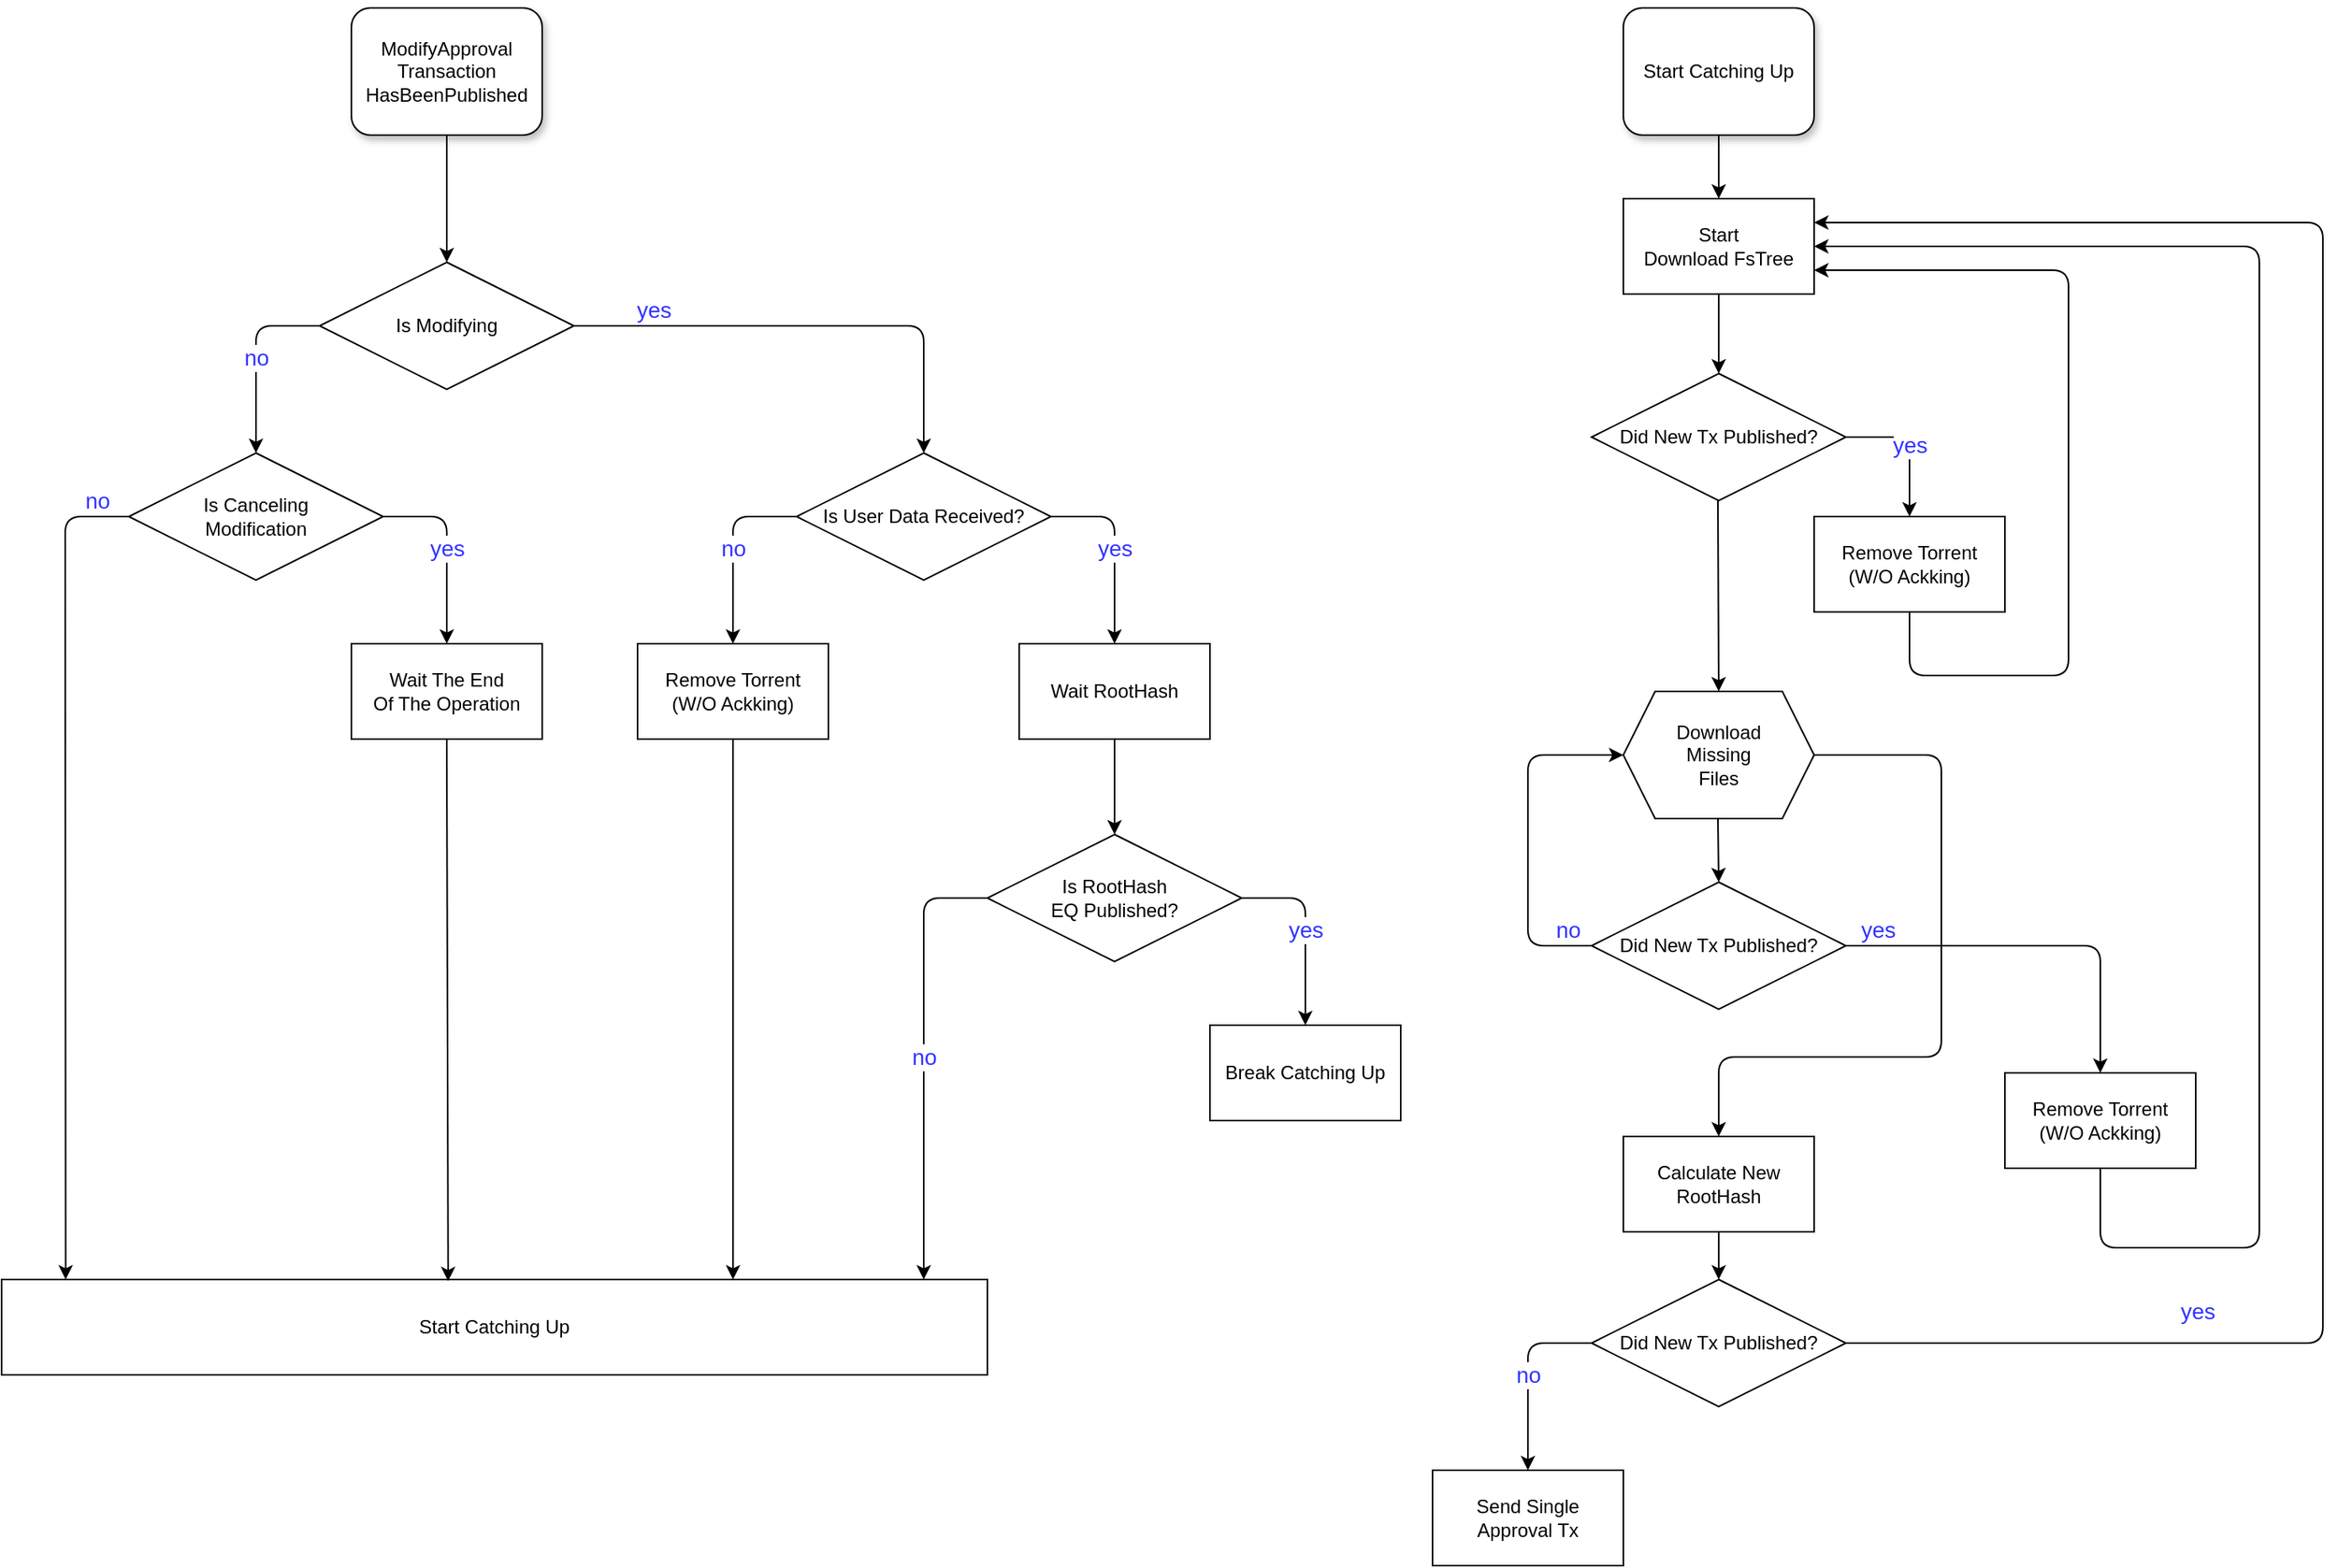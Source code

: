 <mxfile version="15.7.3" type="device"><diagram id="3hxzyZlekJFAknyL-_68" name="Page-1"><mxGraphModel dx="1498" dy="986" grid="1" gridSize="10" guides="1" tooltips="1" connect="1" arrows="1" fold="1" page="1" pageScale="1" pageWidth="827" pageHeight="1169" math="0" shadow="0"><root><mxCell id="0"/><mxCell id="1" parent="0"/><mxCell id="JMEFJzcEO7WekP3bRmoO-1" value="ModifyApproval&lt;br&gt;Transaction&lt;br&gt;HasBeenPublished" style="rounded=1;whiteSpace=wrap;html=1;glass=0;shadow=1;" parent="1" vertex="1"><mxGeometry x="280" y="40" width="120" height="80" as="geometry"/></mxCell><mxCell id="JMEFJzcEO7WekP3bRmoO-23" value="Wait The End&lt;br&gt;Of The Operation" style="rounded=0;whiteSpace=wrap;html=1;shadow=0;glass=0;sketch=0;" parent="1" vertex="1"><mxGeometry x="280" y="440" width="120" height="60" as="geometry"/></mxCell><mxCell id="JMEFJzcEO7WekP3bRmoO-27" value="" style="endArrow=classic;html=1;exitX=0.5;exitY=1;exitDx=0;exitDy=0;entryX=0.5;entryY=0;entryDx=0;entryDy=0;" parent="1" source="JMEFJzcEO7WekP3bRmoO-1" target="JMEFJzcEO7WekP3bRmoO-34" edge="1"><mxGeometry width="50" height="50" relative="1" as="geometry"><mxPoint x="160" y="210" as="sourcePoint"/><mxPoint x="340" y="190" as="targetPoint"/></mxGeometry></mxCell><mxCell id="JMEFJzcEO7WekP3bRmoO-34" value="Is Modifying" style="rhombus;whiteSpace=wrap;html=1;" parent="1" vertex="1"><mxGeometry x="260" y="200" width="160" height="80" as="geometry"/></mxCell><mxCell id="JMEFJzcEO7WekP3bRmoO-35" value="no" style="endArrow=classic;html=1;exitX=0;exitY=0.5;exitDx=0;exitDy=0;fontSize=14;fontColor=#3333FF;" parent="1" edge="1"><mxGeometry width="50" height="50" relative="1" as="geometry"><mxPoint x="260" y="240" as="sourcePoint"/><mxPoint x="220" y="320" as="targetPoint"/><Array as="points"><mxPoint x="220" y="240"/></Array></mxGeometry></mxCell><mxCell id="JMEFJzcEO7WekP3bRmoO-36" value="yes" style="endArrow=classic;html=1;exitX=1;exitY=0.5;exitDx=0;exitDy=0;fontSize=14;fontColor=#3333FF;entryX=0.5;entryY=0;entryDx=0;entryDy=0;" parent="1" edge="1" target="dtCJVKJxgC4Sj08gdP4G-5"><mxGeometry x="-0.667" y="10" width="50" height="50" relative="1" as="geometry"><mxPoint x="420" y="240" as="sourcePoint"/><mxPoint x="560" y="320" as="targetPoint"/><Array as="points"><mxPoint x="640" y="240"/></Array><mxPoint as="offset"/></mxGeometry></mxCell><mxCell id="dtCJVKJxgC4Sj08gdP4G-1" value="Start Catching Up" style="rounded=0;whiteSpace=wrap;html=1;shadow=0;glass=0;sketch=0;" vertex="1" parent="1"><mxGeometry x="60" y="840" width="620" height="60" as="geometry"/></mxCell><mxCell id="dtCJVKJxgC4Sj08gdP4G-2" value="Is Canceling&lt;br&gt;Modification" style="rhombus;whiteSpace=wrap;html=1;" vertex="1" parent="1"><mxGeometry x="140" y="320" width="160" height="80" as="geometry"/></mxCell><mxCell id="dtCJVKJxgC4Sj08gdP4G-3" value="yes" style="endArrow=classic;html=1;exitX=1;exitY=0.5;exitDx=0;exitDy=0;fontSize=14;fontColor=#3333FF;" edge="1" parent="1"><mxGeometry width="50" height="50" relative="1" as="geometry"><mxPoint x="300" y="360" as="sourcePoint"/><mxPoint x="340" y="440" as="targetPoint"/><Array as="points"><mxPoint x="340" y="360"/></Array></mxGeometry></mxCell><mxCell id="dtCJVKJxgC4Sj08gdP4G-4" value="no" style="endArrow=classic;html=1;exitX=0;exitY=0.5;exitDx=0;exitDy=0;fontSize=14;fontColor=#3333FF;entryX=0.065;entryY=0;entryDx=0;entryDy=0;entryPerimeter=0;" edge="1" parent="1" target="dtCJVKJxgC4Sj08gdP4G-1"><mxGeometry x="-0.923" y="-10" width="50" height="50" relative="1" as="geometry"><mxPoint x="140" y="360" as="sourcePoint"/><mxPoint x="100" y="440" as="targetPoint"/><Array as="points"><mxPoint x="100" y="360"/></Array><mxPoint as="offset"/></mxGeometry></mxCell><mxCell id="dtCJVKJxgC4Sj08gdP4G-5" value="Is User Data Received?" style="rhombus;whiteSpace=wrap;html=1;" vertex="1" parent="1"><mxGeometry x="560" y="320" width="160" height="80" as="geometry"/></mxCell><mxCell id="dtCJVKJxgC4Sj08gdP4G-7" value="no" style="endArrow=classic;html=1;exitX=0;exitY=0.5;exitDx=0;exitDy=0;fontSize=14;fontColor=#3333FF;" edge="1" parent="1"><mxGeometry width="50" height="50" relative="1" as="geometry"><mxPoint x="560" y="360" as="sourcePoint"/><mxPoint x="520" y="440" as="targetPoint"/><Array as="points"><mxPoint x="520" y="360"/></Array></mxGeometry></mxCell><mxCell id="dtCJVKJxgC4Sj08gdP4G-8" value="yes" style="endArrow=classic;html=1;exitX=1;exitY=0.5;exitDx=0;exitDy=0;fontSize=14;fontColor=#3333FF;" edge="1" parent="1"><mxGeometry width="50" height="50" relative="1" as="geometry"><mxPoint x="720" y="360" as="sourcePoint"/><mxPoint x="760" y="440" as="targetPoint"/><Array as="points"><mxPoint x="760" y="360"/></Array></mxGeometry></mxCell><mxCell id="dtCJVKJxgC4Sj08gdP4G-9" value="Remove Torrent&lt;br&gt;(W/O Ackking)&lt;br&gt;" style="rounded=0;whiteSpace=wrap;html=1;shadow=0;glass=0;sketch=0;" vertex="1" parent="1"><mxGeometry x="460" y="440" width="120" height="60" as="geometry"/></mxCell><mxCell id="dtCJVKJxgC4Sj08gdP4G-11" value="" style="endArrow=classic;html=1;exitX=0.5;exitY=1;exitDx=0;exitDy=0;entryX=0.742;entryY=0;entryDx=0;entryDy=0;entryPerimeter=0;" edge="1" parent="1" source="dtCJVKJxgC4Sj08gdP4G-9" target="dtCJVKJxgC4Sj08gdP4G-1"><mxGeometry width="50" height="50" relative="1" as="geometry"><mxPoint x="680" y="520" as="sourcePoint"/><mxPoint x="520" y="600" as="targetPoint"/></mxGeometry></mxCell><mxCell id="dtCJVKJxgC4Sj08gdP4G-12" value="Wait RootHash" style="rounded=0;whiteSpace=wrap;html=1;shadow=0;glass=0;sketch=0;" vertex="1" parent="1"><mxGeometry x="700" y="440" width="120" height="60" as="geometry"/></mxCell><mxCell id="dtCJVKJxgC4Sj08gdP4G-13" value="Is RootHash&lt;br&gt;EQ Published?" style="rhombus;whiteSpace=wrap;html=1;" vertex="1" parent="1"><mxGeometry x="680" y="560" width="160" height="80" as="geometry"/></mxCell><mxCell id="dtCJVKJxgC4Sj08gdP4G-15" value="no" style="endArrow=classic;html=1;exitX=0;exitY=0.5;exitDx=0;exitDy=0;fontSize=14;fontColor=#3333FF;" edge="1" parent="1"><mxGeometry width="50" height="50" relative="1" as="geometry"><mxPoint x="680" y="600" as="sourcePoint"/><mxPoint x="640" y="840" as="targetPoint"/><Array as="points"><mxPoint x="640" y="600"/></Array></mxGeometry></mxCell><mxCell id="dtCJVKJxgC4Sj08gdP4G-16" value="yes" style="endArrow=classic;html=1;exitX=1;exitY=0.5;exitDx=0;exitDy=0;fontSize=14;fontColor=#3333FF;" edge="1" parent="1"><mxGeometry width="50" height="50" relative="1" as="geometry"><mxPoint x="840" y="600" as="sourcePoint"/><mxPoint x="880" y="680" as="targetPoint"/><Array as="points"><mxPoint x="880" y="600"/></Array></mxGeometry></mxCell><mxCell id="dtCJVKJxgC4Sj08gdP4G-17" value="" style="endArrow=classic;html=1;exitX=0.5;exitY=1;exitDx=0;exitDy=0;entryX=0.5;entryY=0;entryDx=0;entryDy=0;" edge="1" parent="1" source="dtCJVKJxgC4Sj08gdP4G-12" target="dtCJVKJxgC4Sj08gdP4G-13"><mxGeometry width="50" height="50" relative="1" as="geometry"><mxPoint x="530" y="510" as="sourcePoint"/><mxPoint x="530" y="610" as="targetPoint"/></mxGeometry></mxCell><mxCell id="dtCJVKJxgC4Sj08gdP4G-18" value="Break Catching Up" style="rounded=0;whiteSpace=wrap;html=1;shadow=0;glass=0;sketch=0;" vertex="1" parent="1"><mxGeometry x="820" y="680" width="120" height="60" as="geometry"/></mxCell><mxCell id="dtCJVKJxgC4Sj08gdP4G-19" value="" style="endArrow=classic;html=1;exitX=0.5;exitY=1;exitDx=0;exitDy=0;entryX=0.453;entryY=0.017;entryDx=0;entryDy=0;entryPerimeter=0;" edge="1" parent="1" source="JMEFJzcEO7WekP3bRmoO-23" target="dtCJVKJxgC4Sj08gdP4G-1"><mxGeometry width="50" height="50" relative="1" as="geometry"><mxPoint x="530" y="510" as="sourcePoint"/><mxPoint x="340" y="830" as="targetPoint"/></mxGeometry></mxCell><mxCell id="dtCJVKJxgC4Sj08gdP4G-20" value="Start Catching Up" style="rounded=1;whiteSpace=wrap;html=1;glass=0;shadow=1;" vertex="1" parent="1"><mxGeometry x="1080" y="40" width="120" height="80" as="geometry"/></mxCell><mxCell id="dtCJVKJxgC4Sj08gdP4G-22" value="Start&lt;br&gt;Download FsTree" style="rounded=0;whiteSpace=wrap;html=1;shadow=0;glass=0;sketch=0;" vertex="1" parent="1"><mxGeometry x="1080" y="160" width="120" height="60" as="geometry"/></mxCell><mxCell id="dtCJVKJxgC4Sj08gdP4G-24" value="Did New Tx Published?" style="rhombus;whiteSpace=wrap;html=1;" vertex="1" parent="1"><mxGeometry x="1060" y="270" width="160" height="80" as="geometry"/></mxCell><mxCell id="dtCJVKJxgC4Sj08gdP4G-25" value="yes" style="endArrow=classic;html=1;exitX=1;exitY=0.5;exitDx=0;exitDy=0;fontSize=14;fontColor=#3333FF;" edge="1" parent="1"><mxGeometry width="50" height="50" relative="1" as="geometry"><mxPoint x="1220" y="310" as="sourcePoint"/><mxPoint x="1260" y="360" as="targetPoint"/><Array as="points"><mxPoint x="1260" y="310"/></Array></mxGeometry></mxCell><mxCell id="dtCJVKJxgC4Sj08gdP4G-26" value="Remove Torrent&lt;br&gt;(W/O Ackking)" style="rounded=0;whiteSpace=wrap;html=1;shadow=0;glass=0;sketch=0;" vertex="1" parent="1"><mxGeometry x="1200" y="360" width="120" height="60" as="geometry"/></mxCell><mxCell id="dtCJVKJxgC4Sj08gdP4G-27" value="" style="endArrow=classic;html=1;exitX=0.5;exitY=1;exitDx=0;exitDy=0;entryX=1;entryY=0.75;entryDx=0;entryDy=0;" edge="1" parent="1" source="dtCJVKJxgC4Sj08gdP4G-26" target="dtCJVKJxgC4Sj08gdP4G-22"><mxGeometry width="50" height="50" relative="1" as="geometry"><mxPoint x="1149.5" y="90" as="sourcePoint"/><mxPoint x="1360" y="30" as="targetPoint"/><Array as="points"><mxPoint x="1260" y="460"/><mxPoint x="1360" y="460"/><mxPoint x="1360" y="205"/></Array></mxGeometry></mxCell><mxCell id="dtCJVKJxgC4Sj08gdP4G-28" value="" style="endArrow=classic;html=1;exitX=0.5;exitY=1;exitDx=0;exitDy=0;" edge="1" parent="1" source="dtCJVKJxgC4Sj08gdP4G-22" target="dtCJVKJxgC4Sj08gdP4G-24"><mxGeometry width="50" height="50" relative="1" as="geometry"><mxPoint x="1149.5" y="90" as="sourcePoint"/><mxPoint x="1149.5" y="170" as="targetPoint"/></mxGeometry></mxCell><mxCell id="dtCJVKJxgC4Sj08gdP4G-29" value="Download&lt;br&gt;Missing&lt;br&gt;Files" style="shape=hexagon;perimeter=hexagonPerimeter2;whiteSpace=wrap;html=1;fixedSize=1;" vertex="1" parent="1"><mxGeometry x="1080" y="470" width="120" height="80" as="geometry"/></mxCell><mxCell id="dtCJVKJxgC4Sj08gdP4G-30" value="" style="endArrow=classic;html=1;exitX=0.5;exitY=1;exitDx=0;exitDy=0;" edge="1" parent="1"><mxGeometry width="50" height="50" relative="1" as="geometry"><mxPoint x="1139.5" y="350" as="sourcePoint"/><mxPoint x="1140" y="470" as="targetPoint"/></mxGeometry></mxCell><mxCell id="dtCJVKJxgC4Sj08gdP4G-31" value="Did New Tx Published?" style="rhombus;whiteSpace=wrap;html=1;" vertex="1" parent="1"><mxGeometry x="1060" y="590" width="160" height="80" as="geometry"/></mxCell><mxCell id="dtCJVKJxgC4Sj08gdP4G-33" value="" style="endArrow=classic;html=1;exitX=0.5;exitY=1;exitDx=0;exitDy=0;entryX=0.5;entryY=0;entryDx=0;entryDy=0;" edge="1" parent="1" target="dtCJVKJxgC4Sj08gdP4G-31"><mxGeometry width="50" height="50" relative="1" as="geometry"><mxPoint x="1139.5" y="550" as="sourcePoint"/><mxPoint x="1139.5" y="630" as="targetPoint"/></mxGeometry></mxCell><mxCell id="dtCJVKJxgC4Sj08gdP4G-34" value="yes" style="endArrow=classic;html=1;exitX=1;exitY=0.5;exitDx=0;exitDy=0;fontSize=14;fontColor=#3333FF;entryX=0.5;entryY=0;entryDx=0;entryDy=0;" edge="1" parent="1" target="dtCJVKJxgC4Sj08gdP4G-35"><mxGeometry x="-0.833" y="10" width="50" height="50" relative="1" as="geometry"><mxPoint x="1220" y="630" as="sourcePoint"/><mxPoint x="1260" y="710" as="targetPoint"/><Array as="points"><mxPoint x="1380" y="630"/></Array><mxPoint as="offset"/></mxGeometry></mxCell><mxCell id="dtCJVKJxgC4Sj08gdP4G-35" value="Remove Torrent&lt;br&gt;(W/O Ackking)" style="rounded=0;whiteSpace=wrap;html=1;shadow=0;glass=0;sketch=0;" vertex="1" parent="1"><mxGeometry x="1320" y="710" width="120" height="60" as="geometry"/></mxCell><mxCell id="dtCJVKJxgC4Sj08gdP4G-36" value="" style="endArrow=classic;html=1;exitX=0.5;exitY=1;exitDx=0;exitDy=0;entryX=1;entryY=0.5;entryDx=0;entryDy=0;" edge="1" parent="1" source="dtCJVKJxgC4Sj08gdP4G-35" target="dtCJVKJxgC4Sj08gdP4G-22"><mxGeometry width="50" height="50" relative="1" as="geometry"><mxPoint x="1149.5" y="460" as="sourcePoint"/><mxPoint x="1200" y="560" as="targetPoint"/><Array as="points"><mxPoint x="1380" y="820"/><mxPoint x="1480" y="820"/><mxPoint x="1480" y="190"/></Array></mxGeometry></mxCell><mxCell id="dtCJVKJxgC4Sj08gdP4G-42" value="no" style="endArrow=classic;html=1;exitX=0;exitY=0.5;exitDx=0;exitDy=0;fontSize=14;fontColor=#3333FF;entryX=0;entryY=0.5;entryDx=0;entryDy=0;" edge="1" parent="1" target="dtCJVKJxgC4Sj08gdP4G-29"><mxGeometry x="-0.857" y="-10" width="50" height="50" relative="1" as="geometry"><mxPoint x="1060" y="630" as="sourcePoint"/><mxPoint x="1020" y="870" as="targetPoint"/><Array as="points"><mxPoint x="1020" y="630"/><mxPoint x="1020" y="510"/></Array><mxPoint as="offset"/></mxGeometry></mxCell><mxCell id="dtCJVKJxgC4Sj08gdP4G-43" value="" style="endArrow=classic;html=1;rounded=1;exitX=1;exitY=0.5;exitDx=0;exitDy=0;startArrow=none;startFill=0;" edge="1" parent="1" source="dtCJVKJxgC4Sj08gdP4G-29"><mxGeometry width="50" height="50" relative="1" as="geometry"><mxPoint x="1300" y="570" as="sourcePoint"/><mxPoint x="1140" y="750" as="targetPoint"/><Array as="points"><mxPoint x="1280" y="510"/><mxPoint x="1280" y="700"/><mxPoint x="1140" y="700"/></Array></mxGeometry></mxCell><mxCell id="dtCJVKJxgC4Sj08gdP4G-44" value="Calculate New RootHash" style="rounded=0;whiteSpace=wrap;html=1;shadow=0;glass=0;sketch=0;" vertex="1" parent="1"><mxGeometry x="1080" y="750" width="120" height="60" as="geometry"/></mxCell><mxCell id="dtCJVKJxgC4Sj08gdP4G-46" value="Did New Tx Published?" style="rhombus;whiteSpace=wrap;html=1;" vertex="1" parent="1"><mxGeometry x="1060" y="840" width="160" height="80" as="geometry"/></mxCell><mxCell id="dtCJVKJxgC4Sj08gdP4G-47" value="yes" style="endArrow=classic;html=1;exitX=1;exitY=0.5;exitDx=0;exitDy=0;fontSize=14;fontColor=#3333FF;entryX=1;entryY=0.25;entryDx=0;entryDy=0;" edge="1" parent="1" target="dtCJVKJxgC4Sj08gdP4G-22"><mxGeometry x="-0.667" y="20" width="50" height="50" relative="1" as="geometry"><mxPoint x="1220" y="880" as="sourcePoint"/><mxPoint x="1520" y="160" as="targetPoint"/><Array as="points"><mxPoint x="1520" y="880"/><mxPoint x="1520" y="175"/></Array><mxPoint as="offset"/></mxGeometry></mxCell><mxCell id="dtCJVKJxgC4Sj08gdP4G-48" value="" style="endArrow=classic;html=1;rounded=1;exitX=0.5;exitY=1;exitDx=0;exitDy=0;entryX=0.5;entryY=0;entryDx=0;entryDy=0;" edge="1" parent="1" source="dtCJVKJxgC4Sj08gdP4G-20" target="dtCJVKJxgC4Sj08gdP4G-22"><mxGeometry width="50" height="50" relative="1" as="geometry"><mxPoint x="940" y="140" as="sourcePoint"/><mxPoint x="990" y="90" as="targetPoint"/></mxGeometry></mxCell><mxCell id="dtCJVKJxgC4Sj08gdP4G-49" value="" style="endArrow=classic;html=1;rounded=1;exitX=0.5;exitY=1;exitDx=0;exitDy=0;entryX=0.5;entryY=0;entryDx=0;entryDy=0;" edge="1" parent="1" source="dtCJVKJxgC4Sj08gdP4G-44" target="dtCJVKJxgC4Sj08gdP4G-46"><mxGeometry width="50" height="50" relative="1" as="geometry"><mxPoint x="880" y="920" as="sourcePoint"/><mxPoint x="930" y="870" as="targetPoint"/></mxGeometry></mxCell><mxCell id="dtCJVKJxgC4Sj08gdP4G-50" value="no" style="endArrow=classic;html=1;exitX=0;exitY=0.5;exitDx=0;exitDy=0;fontSize=14;fontColor=#3333FF;" edge="1" parent="1"><mxGeometry width="50" height="50" relative="1" as="geometry"><mxPoint x="1060" y="880" as="sourcePoint"/><mxPoint x="1020" y="960" as="targetPoint"/><Array as="points"><mxPoint x="1020" y="880"/></Array></mxGeometry></mxCell><mxCell id="dtCJVKJxgC4Sj08gdP4G-51" value="Send Single&lt;br&gt;Approval Tx" style="rounded=0;whiteSpace=wrap;html=1;shadow=0;glass=0;sketch=0;" vertex="1" parent="1"><mxGeometry x="960" y="960" width="120" height="60" as="geometry"/></mxCell></root></mxGraphModel></diagram></mxfile>